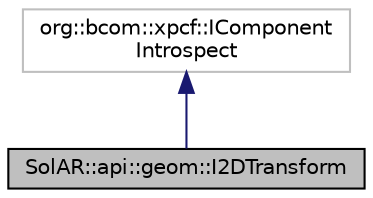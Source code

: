 digraph "SolAR::api::geom::I2DTransform"
{
 // LATEX_PDF_SIZE
  edge [fontname="Helvetica",fontsize="10",labelfontname="Helvetica",labelfontsize="10"];
  node [fontname="Helvetica",fontsize="10",shape=record];
  Node1 [label="SolAR::api::geom::I2DTransform",height=0.2,width=0.4,color="black", fillcolor="grey75", style="filled", fontcolor="black",tooltip="Applies a 2D transformation (e.g. an homography) to a set of 2D points. UUID: dbf5a8a1-cbcb-4a95-8dfd..."];
  Node2 -> Node1 [dir="back",color="midnightblue",fontsize="10",style="solid",fontname="Helvetica"];
  Node2 [label="org::bcom::xpcf::IComponent\lIntrospect",height=0.2,width=0.4,color="grey75", fillcolor="white", style="filled",tooltip=" "];
}
